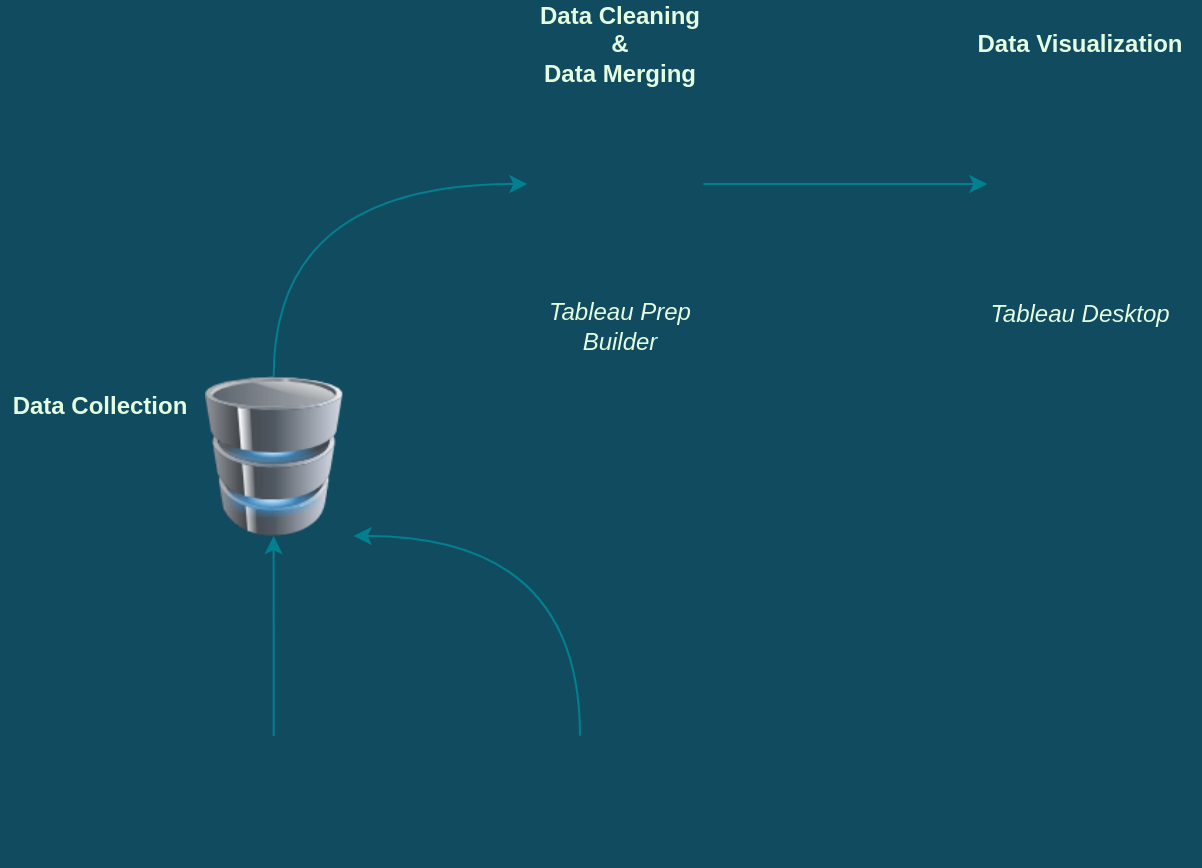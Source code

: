 <mxfile version="17.2.2" type="device"><diagram id="vxdCh20HVTu_cReapwyL" name="Page-1"><mxGraphModel dx="2066" dy="1154" grid="1" gridSize="10" guides="1" tooltips="1" connect="1" arrows="1" fold="1" page="1" pageScale="1" pageWidth="850" pageHeight="1100" background="#114B5F" math="0" shadow="0"><root><mxCell id="0"/><mxCell id="1" parent="0"/><mxCell id="e3zAuHQ5Yxxt-H0zaOfb-4" style="edgeStyle=orthogonalEdgeStyle;rounded=0;orthogonalLoop=1;jettySize=auto;html=1;labelBackgroundColor=#114B5F;strokeColor=#028090;fontColor=#E4FDE1;" edge="1" parent="1" source="e3zAuHQ5Yxxt-H0zaOfb-1" target="e3zAuHQ5Yxxt-H0zaOfb-3"><mxGeometry relative="1" as="geometry"/></mxCell><mxCell id="e3zAuHQ5Yxxt-H0zaOfb-1" value="" style="shape=image;imageAspect=0;aspect=fixed;verticalLabelPosition=bottom;verticalAlign=top;image=https://sac.ofm.wa.gov/sites/all/themes/wasac/assets/img/logo.png;fillColor=#F45B69;strokeColor=#028090;fontColor=#E4FDE1;" vertex="1" parent="1"><mxGeometry x="40" y="570" width="253.69" height="64.88" as="geometry"/></mxCell><mxCell id="e3zAuHQ5Yxxt-H0zaOfb-5" style="edgeStyle=orthogonalEdgeStyle;rounded=0;orthogonalLoop=1;jettySize=auto;html=1;entryX=1;entryY=1;entryDx=0;entryDy=0;curved=1;labelBackgroundColor=#114B5F;strokeColor=#028090;fontColor=#E4FDE1;" edge="1" parent="1" source="e3zAuHQ5Yxxt-H0zaOfb-2" target="e3zAuHQ5Yxxt-H0zaOfb-3"><mxGeometry relative="1" as="geometry"><Array as="points"><mxPoint x="320" y="470"/></Array></mxGeometry></mxCell><mxCell id="e3zAuHQ5Yxxt-H0zaOfb-2" value="" style="shape=image;imageAspect=0;aspect=fixed;verticalLabelPosition=bottom;verticalAlign=top;image=https://www.waspc.org/assets/site/waspclogo.png;fillColor=#F45B69;strokeColor=#028090;fontColor=#E4FDE1;" vertex="1" parent="1"><mxGeometry x="310" y="569.86" width="185" height="65.02" as="geometry"/></mxCell><mxCell id="e3zAuHQ5Yxxt-H0zaOfb-9" style="edgeStyle=orthogonalEdgeStyle;curved=1;rounded=0;orthogonalLoop=1;jettySize=auto;html=1;entryX=0;entryY=0.5;entryDx=0;entryDy=0;exitX=0.5;exitY=0;exitDx=0;exitDy=0;labelBackgroundColor=#114B5F;strokeColor=#028090;fontColor=#E4FDE1;" edge="1" parent="1" source="e3zAuHQ5Yxxt-H0zaOfb-3" target="e3zAuHQ5Yxxt-H0zaOfb-7"><mxGeometry relative="1" as="geometry"/></mxCell><mxCell id="e3zAuHQ5Yxxt-H0zaOfb-3" value="" style="image;html=1;image=img/lib/clip_art/computers/Database_128x128.png;labelBackgroundColor=#114B5F;fillColor=#F45B69;strokeColor=#028090;fontColor=#E4FDE1;" vertex="1" parent="1"><mxGeometry x="126.84" y="390" width="80" height="80" as="geometry"/></mxCell><mxCell id="e3zAuHQ5Yxxt-H0zaOfb-6" value="&lt;b&gt;Data Collection&lt;/b&gt;" style="text;html=1;strokeColor=none;fillColor=none;align=center;verticalAlign=middle;whiteSpace=wrap;rounded=0;fontColor=#E4FDE1;" vertex="1" parent="1"><mxGeometry x="30" y="380" width="100" height="50" as="geometry"/></mxCell><mxCell id="e3zAuHQ5Yxxt-H0zaOfb-14" style="edgeStyle=orthogonalEdgeStyle;curved=1;rounded=0;orthogonalLoop=1;jettySize=auto;html=1;entryX=0;entryY=0.5;entryDx=0;entryDy=0;labelBackgroundColor=#114B5F;strokeColor=#028090;fontColor=#E4FDE1;" edge="1" parent="1" source="e3zAuHQ5Yxxt-H0zaOfb-7" target="e3zAuHQ5Yxxt-H0zaOfb-11"><mxGeometry relative="1" as="geometry"/></mxCell><mxCell id="e3zAuHQ5Yxxt-H0zaOfb-7" value="" style="shape=image;html=1;verticalAlign=top;verticalLabelPosition=bottom;labelBackgroundColor=#114B5F;imageAspect=0;aspect=fixed;image=https://cdn1.iconfinder.com/data/icons/ionicons-fill-vol-2/512/logo-tableau-128.png;fillColor=#F45B69;strokeColor=#028090;fontColor=#E4FDE1;" vertex="1" parent="1"><mxGeometry x="293.69" y="250" width="88" height="88" as="geometry"/></mxCell><mxCell id="e3zAuHQ5Yxxt-H0zaOfb-8" value="&lt;i&gt;Tableau Prep Builder&lt;/i&gt;" style="text;html=1;strokeColor=none;fillColor=none;align=center;verticalAlign=middle;whiteSpace=wrap;rounded=0;fontColor=#E4FDE1;" vertex="1" parent="1"><mxGeometry x="293.69" y="350" width="91.69" height="30" as="geometry"/></mxCell><mxCell id="e3zAuHQ5Yxxt-H0zaOfb-10" value="&lt;b&gt;Data Cleaning&lt;br&gt;&amp;amp;&lt;br&gt;Data Merging&lt;br&gt;&lt;/b&gt;" style="text;html=1;strokeColor=none;fillColor=none;align=center;verticalAlign=middle;whiteSpace=wrap;rounded=0;fontColor=#E4FDE1;" vertex="1" parent="1"><mxGeometry x="274.54" y="204" width="130" height="40" as="geometry"/></mxCell><mxCell id="e3zAuHQ5Yxxt-H0zaOfb-11" value="" style="shape=image;html=1;verticalAlign=top;verticalLabelPosition=bottom;labelBackgroundColor=#114B5F;imageAspect=0;aspect=fixed;image=https://cdn1.iconfinder.com/data/icons/ionicons-fill-vol-2/512/logo-tableau-128.png;fillColor=#F45B69;strokeColor=#028090;fontColor=#E4FDE1;" vertex="1" parent="1"><mxGeometry x="523.69" y="250" width="88" height="88" as="geometry"/></mxCell><mxCell id="e3zAuHQ5Yxxt-H0zaOfb-12" value="&lt;i&gt;Tableau Desktop&lt;/i&gt;" style="text;html=1;strokeColor=none;fillColor=none;align=center;verticalAlign=middle;whiteSpace=wrap;rounded=0;fontColor=#E4FDE1;" vertex="1" parent="1"><mxGeometry x="523.69" y="344" width="91.69" height="30" as="geometry"/></mxCell><mxCell id="e3zAuHQ5Yxxt-H0zaOfb-13" value="&lt;b&gt;Data Visualization&lt;/b&gt;" style="text;html=1;strokeColor=none;fillColor=none;align=center;verticalAlign=middle;whiteSpace=wrap;rounded=0;fontColor=#E4FDE1;" vertex="1" parent="1"><mxGeometry x="509.54" y="209" width="120" height="30" as="geometry"/></mxCell></root></mxGraphModel></diagram></mxfile>